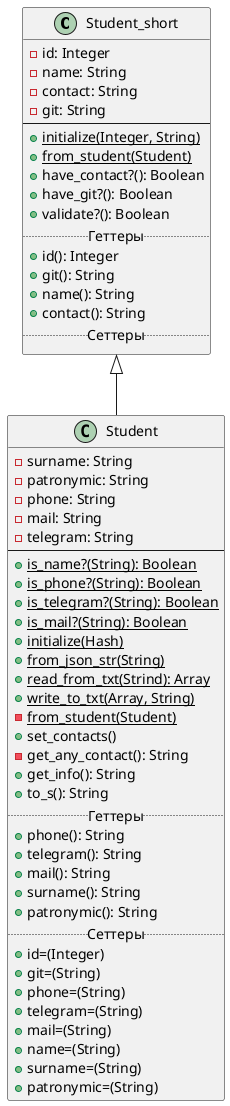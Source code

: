 @startuml
'https://plantuml.com/sequence-diagram
Class Student_short
 {
      -id: Integer
      -name: String
      -contact: String
      -git: String
 --
      +{static}initialize(Integer, String)
      +{static}from_student(Student)
      +have_contact?(): Boolean
      +have_git?(): Boolean
      +validate?(): Boolean
      .. Геттеры ..
      +id(): Integer
      +git(): String
      +name(): String
      +contact(): String
      .. Сеттеры ..
  }


Class Student extends Student_short{
     -surname: String
     -patronymic: String
     -phone: String
     -mail: String
     -telegram: String
--
     +{static}is_name?(String): Boolean
     +{static}is_phone?(String): Boolean
     +{static}is_telegram?(String): Boolean
     +{static}is_mail?(String): Boolean
     +{static}initialize(Hash)
     +{static}from_json_str(String)
     +{static}read_from_txt(Strind): Array
     +{static}write_to_txt(Array, String)
     -{static}from_student(Student)
     +set_contacts()
     -get_any_contact(): String
     +get_info(): String
     +to_s(): String
     .. Геттеры ..
     +phone(): String
     +telegram(): String
     +mail(): String
     +surname(): String
     +patronymic(): String
     .. Сеттеры ..
     +id=(Integer)
     +git=(String)
     +phone=(String)
     +telegram=(String)
     +mail=(String)
     +name=(String)
     +surname=(String)
     +patronymic=(String)
 }
@enduml